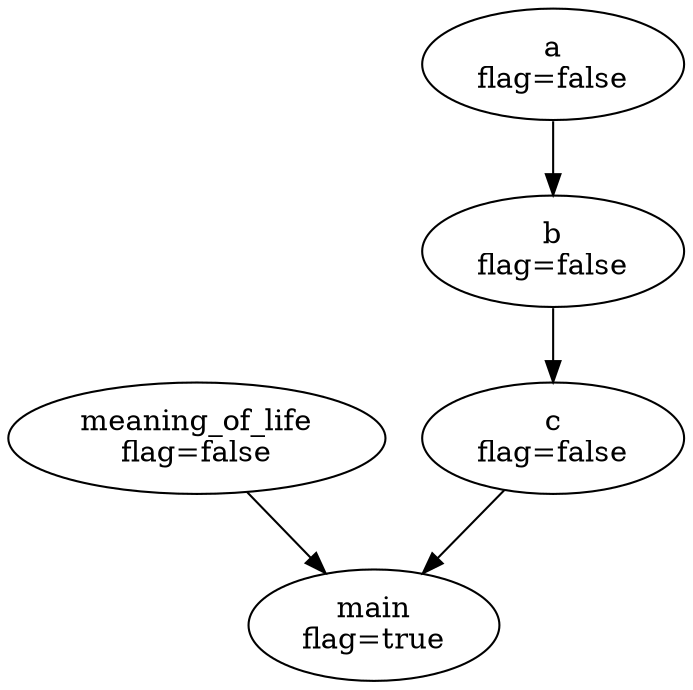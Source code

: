
digraph callgraph {
  N1 [ label = "b\nflag=false" ];
  N1 -> N2 ;

  N0 [ label = "a\nflag=false" ];
  N0 -> N1 ;

  N4 [ label = "meaning_of_life\nflag=false" ];
  N4 -> N3 ;

  N2 [ label = "c\nflag=false" ];
  N2 -> N3 ;

  N3 [ label = "main\nflag=true" ];

}
